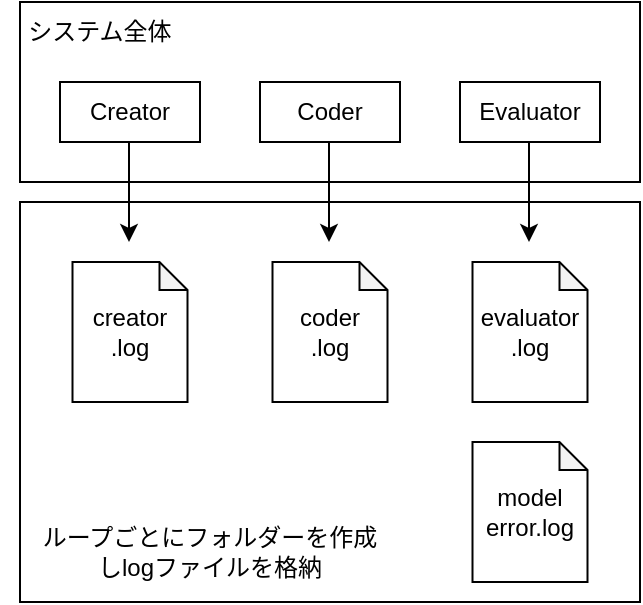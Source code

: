<mxfile>
    <diagram id="50Fl4j_JJhGjoZKnUIEG" name="ページ1">
        <mxGraphModel dx="620" dy="556" grid="1" gridSize="10" guides="1" tooltips="1" connect="1" arrows="1" fold="1" page="1" pageScale="1" pageWidth="827" pageHeight="1169" math="0" shadow="0">
            <root>
                <mxCell id="0"/>
                <mxCell id="1" parent="0"/>
                <mxCell id="20" value="" style="rounded=0;whiteSpace=wrap;html=1;" vertex="1" parent="1">
                    <mxGeometry x="90" y="300" width="310" height="200" as="geometry"/>
                </mxCell>
                <mxCell id="3" value="" style="rounded=0;whiteSpace=wrap;html=1;align=left;" vertex="1" parent="1">
                    <mxGeometry x="90" y="200" width="310" height="90" as="geometry"/>
                </mxCell>
                <mxCell id="5" value="システム全体" style="text;html=1;strokeColor=none;fillColor=none;align=center;verticalAlign=middle;whiteSpace=wrap;rounded=0;" vertex="1" parent="1">
                    <mxGeometry x="80" y="200" width="100" height="30" as="geometry"/>
                </mxCell>
                <mxCell id="6" value="Creator" style="rounded=0;whiteSpace=wrap;html=1;" vertex="1" parent="1">
                    <mxGeometry x="110" y="240" width="70" height="30" as="geometry"/>
                </mxCell>
                <mxCell id="7" value="Coder" style="rounded=0;whiteSpace=wrap;html=1;" vertex="1" parent="1">
                    <mxGeometry x="210" y="240" width="70" height="30" as="geometry"/>
                </mxCell>
                <mxCell id="8" value="Evaluator" style="rounded=0;whiteSpace=wrap;html=1;" vertex="1" parent="1">
                    <mxGeometry x="310" y="240" width="70" height="30" as="geometry"/>
                </mxCell>
                <mxCell id="9" value="" style="endArrow=classic;html=1;" edge="1" parent="1">
                    <mxGeometry width="50" height="50" relative="1" as="geometry">
                        <mxPoint x="144.5" y="270" as="sourcePoint"/>
                        <mxPoint x="144.5" y="320" as="targetPoint"/>
                    </mxGeometry>
                </mxCell>
                <mxCell id="10" value="" style="endArrow=classic;html=1;" edge="1" parent="1">
                    <mxGeometry width="50" height="50" relative="1" as="geometry">
                        <mxPoint x="344.5" y="270" as="sourcePoint"/>
                        <mxPoint x="344.5" y="320" as="targetPoint"/>
                    </mxGeometry>
                </mxCell>
                <mxCell id="11" value="" style="endArrow=classic;html=1;" edge="1" parent="1">
                    <mxGeometry width="50" height="50" relative="1" as="geometry">
                        <mxPoint x="244.5" y="270" as="sourcePoint"/>
                        <mxPoint x="244.5" y="320" as="targetPoint"/>
                    </mxGeometry>
                </mxCell>
                <mxCell id="12" value="creator&lt;br&gt;.log" style="shape=note;whiteSpace=wrap;html=1;backgroundOutline=1;darkOpacity=0.05;size=14;" vertex="1" parent="1">
                    <mxGeometry x="116.25" y="330" width="57.5" height="70" as="geometry"/>
                </mxCell>
                <mxCell id="16" value="coder&lt;br&gt;.log" style="shape=note;whiteSpace=wrap;html=1;backgroundOutline=1;darkOpacity=0.05;size=14;" vertex="1" parent="1">
                    <mxGeometry x="216.25" y="330" width="57.5" height="70" as="geometry"/>
                </mxCell>
                <mxCell id="17" value="evaluator&lt;br&gt;.log" style="shape=note;whiteSpace=wrap;html=1;backgroundOutline=1;darkOpacity=0.05;size=14;" vertex="1" parent="1">
                    <mxGeometry x="316.25" y="330" width="57.5" height="70" as="geometry"/>
                </mxCell>
                <mxCell id="18" value="model&lt;br&gt;error.log" style="shape=note;whiteSpace=wrap;html=1;backgroundOutline=1;darkOpacity=0.05;size=14;" vertex="1" parent="1">
                    <mxGeometry x="316.25" y="420" width="57.5" height="70" as="geometry"/>
                </mxCell>
                <mxCell id="21" value="ループごとにフォルダーを作成しlogファイルを格納" style="text;html=1;strokeColor=none;fillColor=none;align=center;verticalAlign=middle;whiteSpace=wrap;rounded=0;" vertex="1" parent="1">
                    <mxGeometry x="100" y="460" width="170" height="30" as="geometry"/>
                </mxCell>
            </root>
        </mxGraphModel>
    </diagram>
</mxfile>